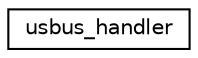 digraph "Graphical Class Hierarchy"
{
 // LATEX_PDF_SIZE
  edge [fontname="Helvetica",fontsize="10",labelfontname="Helvetica",labelfontsize="10"];
  node [fontname="Helvetica",fontsize="10",shape=record];
  rankdir="LR";
  Node0 [label="usbus_handler",height=0.2,width=0.4,color="black", fillcolor="white", style="filled",URL="$structusbus__handler.html",tooltip="USBUS handler struct."];
}

